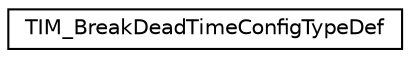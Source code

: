 digraph "Graphical Class Hierarchy"
{
 // LATEX_PDF_SIZE
  edge [fontname="Helvetica",fontsize="10",labelfontname="Helvetica",labelfontsize="10"];
  node [fontname="Helvetica",fontsize="10",shape=record];
  rankdir="LR";
  Node0 [label="TIM_BreakDeadTimeConfigTypeDef",height=0.2,width=0.4,color="black", fillcolor="white", style="filled",URL="$structTIM__BreakDeadTimeConfigTypeDef.html",tooltip="TIM Break input(s) and Dead time configuration Structure definition."];
}
